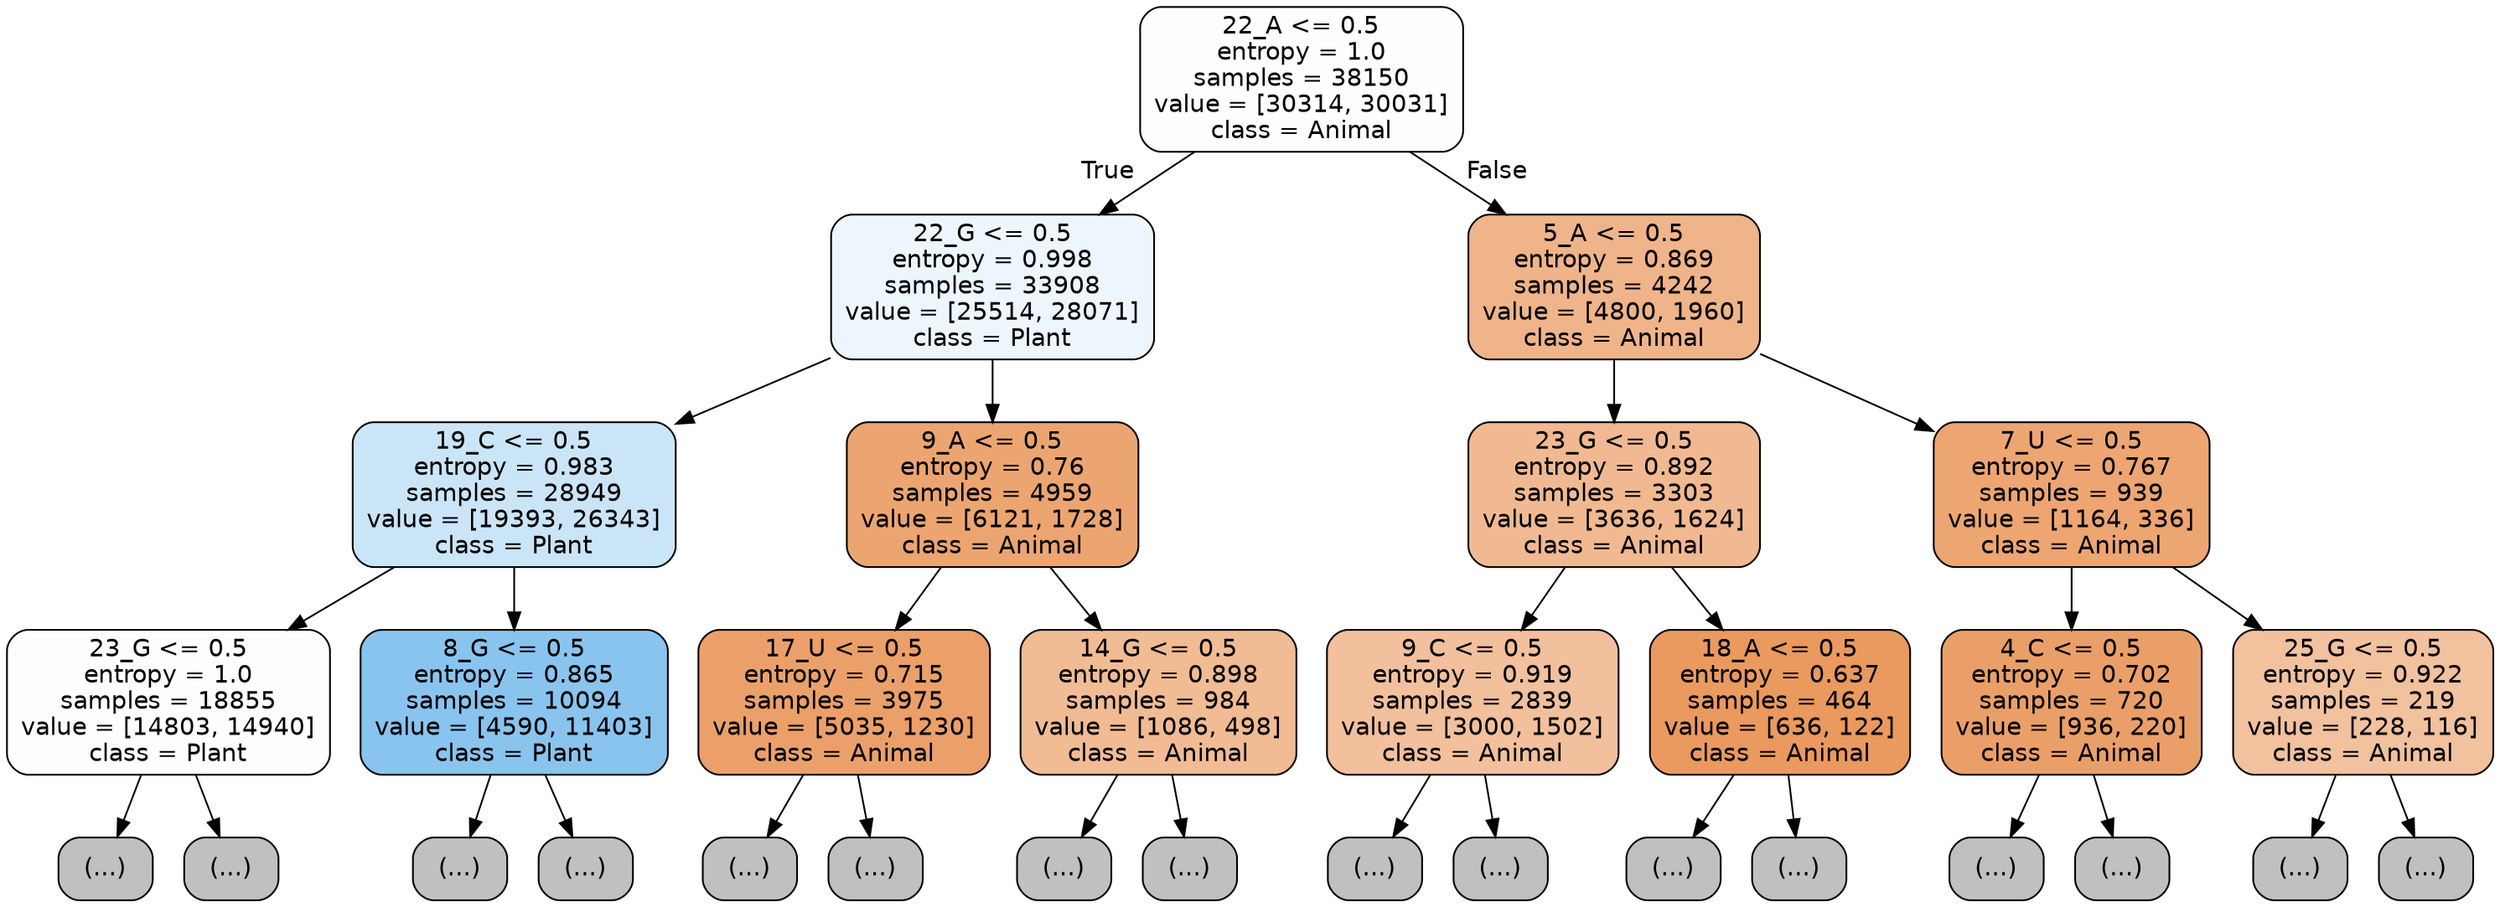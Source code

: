 digraph Tree {
node [shape=box, style="filled, rounded", color="black", fontname="helvetica"] ;
edge [fontname="helvetica"] ;
0 [label="22_A <= 0.5\nentropy = 1.0\nsamples = 38150\nvalue = [30314, 30031]\nclass = Animal", fillcolor="#fffefd"] ;
1 [label="22_G <= 0.5\nentropy = 0.998\nsamples = 33908\nvalue = [25514, 28071]\nclass = Plant", fillcolor="#edf6fd"] ;
0 -> 1 [labeldistance=2.5, labelangle=45, headlabel="True"] ;
2 [label="19_C <= 0.5\nentropy = 0.983\nsamples = 28949\nvalue = [19393, 26343]\nclass = Plant", fillcolor="#cbe5f8"] ;
1 -> 2 ;
3 [label="23_G <= 0.5\nentropy = 1.0\nsamples = 18855\nvalue = [14803, 14940]\nclass = Plant", fillcolor="#fdfeff"] ;
2 -> 3 ;
4 [label="(...)", fillcolor="#C0C0C0"] ;
3 -> 4 ;
9065 [label="(...)", fillcolor="#C0C0C0"] ;
3 -> 9065 ;
9350 [label="8_G <= 0.5\nentropy = 0.865\nsamples = 10094\nvalue = [4590, 11403]\nclass = Plant", fillcolor="#89c4ef"] ;
2 -> 9350 ;
9351 [label="(...)", fillcolor="#C0C0C0"] ;
9350 -> 9351 ;
11854 [label="(...)", fillcolor="#C0C0C0"] ;
9350 -> 11854 ;
12651 [label="9_A <= 0.5\nentropy = 0.76\nsamples = 4959\nvalue = [6121, 1728]\nclass = Animal", fillcolor="#eca571"] ;
1 -> 12651 ;
12652 [label="17_U <= 0.5\nentropy = 0.715\nsamples = 3975\nvalue = [5035, 1230]\nclass = Animal", fillcolor="#eba069"] ;
12651 -> 12652 ;
12653 [label="(...)", fillcolor="#C0C0C0"] ;
12652 -> 12653 ;
13740 [label="(...)", fillcolor="#C0C0C0"] ;
12652 -> 13740 ;
14097 [label="14_G <= 0.5\nentropy = 0.898\nsamples = 984\nvalue = [1086, 498]\nclass = Animal", fillcolor="#f1bb94"] ;
12651 -> 14097 ;
14098 [label="(...)", fillcolor="#C0C0C0"] ;
14097 -> 14098 ;
14437 [label="(...)", fillcolor="#C0C0C0"] ;
14097 -> 14437 ;
14574 [label="5_A <= 0.5\nentropy = 0.869\nsamples = 4242\nvalue = [4800, 1960]\nclass = Animal", fillcolor="#f0b48a"] ;
0 -> 14574 [labeldistance=2.5, labelangle=-45, headlabel="False"] ;
14575 [label="23_G <= 0.5\nentropy = 0.892\nsamples = 3303\nvalue = [3636, 1624]\nclass = Animal", fillcolor="#f1b991"] ;
14574 -> 14575 ;
14576 [label="9_C <= 0.5\nentropy = 0.919\nsamples = 2839\nvalue = [3000, 1502]\nclass = Animal", fillcolor="#f2c09c"] ;
14575 -> 14576 ;
14577 [label="(...)", fillcolor="#C0C0C0"] ;
14576 -> 14577 ;
15576 [label="(...)", fillcolor="#C0C0C0"] ;
14576 -> 15576 ;
15897 [label="18_A <= 0.5\nentropy = 0.637\nsamples = 464\nvalue = [636, 122]\nclass = Animal", fillcolor="#ea995f"] ;
14575 -> 15897 ;
15898 [label="(...)", fillcolor="#C0C0C0"] ;
15897 -> 15898 ;
16011 [label="(...)", fillcolor="#C0C0C0"] ;
15897 -> 16011 ;
16040 [label="7_U <= 0.5\nentropy = 0.767\nsamples = 939\nvalue = [1164, 336]\nclass = Animal", fillcolor="#eda572"] ;
14574 -> 16040 ;
16041 [label="4_C <= 0.5\nentropy = 0.702\nsamples = 720\nvalue = [936, 220]\nclass = Animal", fillcolor="#eb9f68"] ;
16040 -> 16041 ;
16042 [label="(...)", fillcolor="#C0C0C0"] ;
16041 -> 16042 ;
16293 [label="(...)", fillcolor="#C0C0C0"] ;
16041 -> 16293 ;
16396 [label="25_G <= 0.5\nentropy = 0.922\nsamples = 219\nvalue = [228, 116]\nclass = Animal", fillcolor="#f2c19e"] ;
16040 -> 16396 ;
16397 [label="(...)", fillcolor="#C0C0C0"] ;
16396 -> 16397 ;
16524 [label="(...)", fillcolor="#C0C0C0"] ;
16396 -> 16524 ;
}